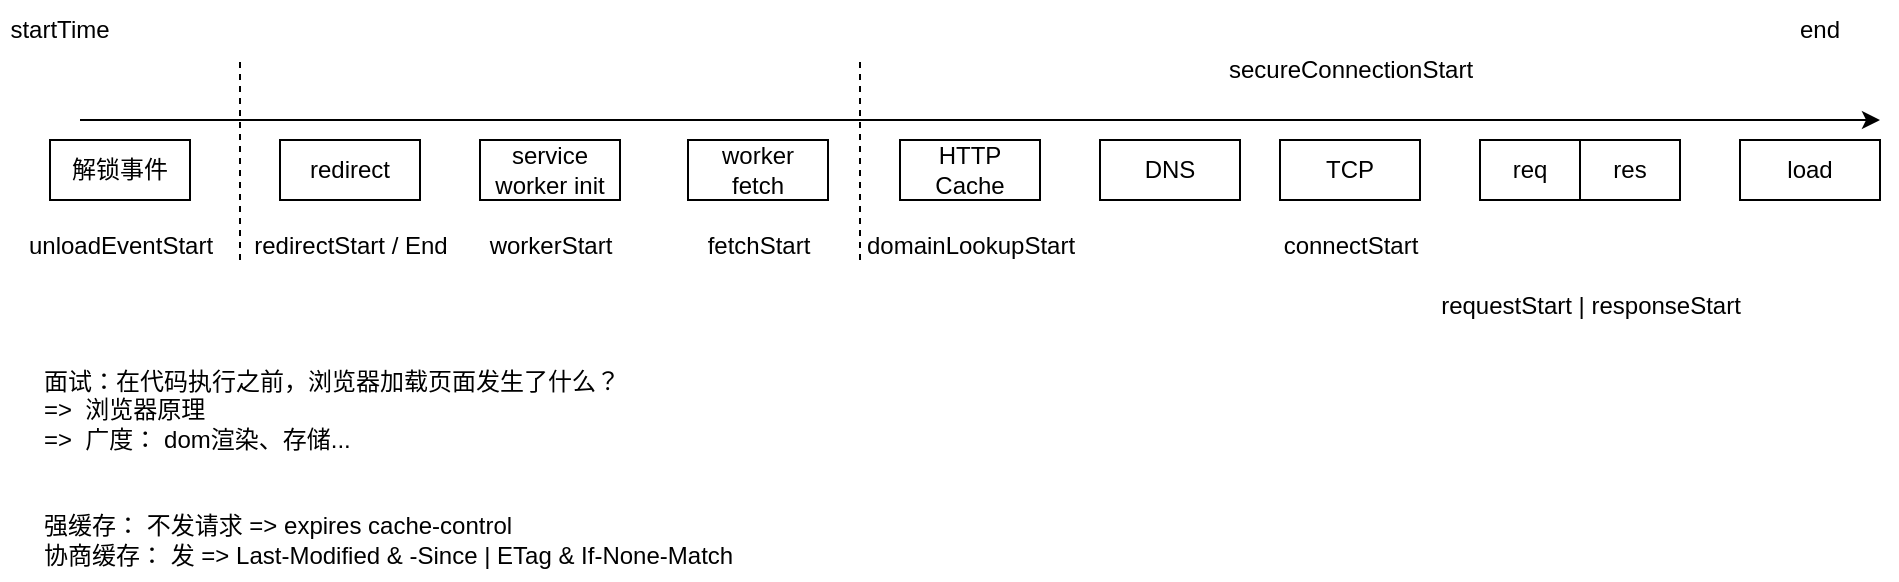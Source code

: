 <mxfile version="23.0.2" type="device">
  <diagram id="E3U_JbDpZvBW0rjK3U0L" name="第 1 页">
    <mxGraphModel dx="892" dy="553" grid="1" gridSize="10" guides="1" tooltips="1" connect="1" arrows="1" fold="1" page="1" pageScale="1" pageWidth="827" pageHeight="1169" math="0" shadow="0">
      <root>
        <mxCell id="0" />
        <mxCell id="1" parent="0" />
        <mxCell id="YWM-vHTjUm31tOIwrAZU-1" value="" style="endArrow=classic;html=1;rounded=0;" edge="1" parent="1">
          <mxGeometry width="50" height="50" relative="1" as="geometry">
            <mxPoint x="40" y="80" as="sourcePoint" />
            <mxPoint x="940" y="80" as="targetPoint" />
          </mxGeometry>
        </mxCell>
        <mxCell id="YWM-vHTjUm31tOIwrAZU-2" value="startTime" style="text;html=1;strokeColor=none;fillColor=none;align=center;verticalAlign=middle;whiteSpace=wrap;rounded=0;" vertex="1" parent="1">
          <mxGeometry y="20" width="60" height="30" as="geometry" />
        </mxCell>
        <mxCell id="YWM-vHTjUm31tOIwrAZU-3" value="end" style="text;html=1;strokeColor=none;fillColor=none;align=center;verticalAlign=middle;whiteSpace=wrap;rounded=0;" vertex="1" parent="1">
          <mxGeometry x="880" y="20" width="60" height="30" as="geometry" />
        </mxCell>
        <mxCell id="YWM-vHTjUm31tOIwrAZU-4" value="解锁事件" style="rounded=0;whiteSpace=wrap;html=1;" vertex="1" parent="1">
          <mxGeometry x="25" y="90" width="70" height="30" as="geometry" />
        </mxCell>
        <mxCell id="YWM-vHTjUm31tOIwrAZU-5" value="unloadEventStart" style="text;html=1;align=center;verticalAlign=middle;resizable=0;points=[];autosize=1;strokeColor=none;fillColor=none;" vertex="1" parent="1">
          <mxGeometry y="128" width="120" height="30" as="geometry" />
        </mxCell>
        <mxCell id="YWM-vHTjUm31tOIwrAZU-6" value="" style="endArrow=none;dashed=1;html=1;rounded=0;" edge="1" parent="1">
          <mxGeometry width="50" height="50" relative="1" as="geometry">
            <mxPoint x="120" y="150" as="sourcePoint" />
            <mxPoint x="120" y="50" as="targetPoint" />
          </mxGeometry>
        </mxCell>
        <mxCell id="YWM-vHTjUm31tOIwrAZU-7" value="redirect" style="rounded=0;whiteSpace=wrap;html=1;" vertex="1" parent="1">
          <mxGeometry x="140" y="90" width="70" height="30" as="geometry" />
        </mxCell>
        <mxCell id="YWM-vHTjUm31tOIwrAZU-8" value="redirectStart / End" style="text;html=1;align=center;verticalAlign=middle;resizable=0;points=[];autosize=1;strokeColor=none;fillColor=none;" vertex="1" parent="1">
          <mxGeometry x="115" y="128" width="120" height="30" as="geometry" />
        </mxCell>
        <mxCell id="YWM-vHTjUm31tOIwrAZU-9" value="service&lt;br&gt;worker init" style="rounded=0;whiteSpace=wrap;html=1;" vertex="1" parent="1">
          <mxGeometry x="240" y="90" width="70" height="30" as="geometry" />
        </mxCell>
        <mxCell id="YWM-vHTjUm31tOIwrAZU-10" value="workerStart" style="text;html=1;align=center;verticalAlign=middle;resizable=0;points=[];autosize=1;strokeColor=none;fillColor=none;" vertex="1" parent="1">
          <mxGeometry x="235" y="128" width="80" height="30" as="geometry" />
        </mxCell>
        <mxCell id="YWM-vHTjUm31tOIwrAZU-11" value="worker&lt;br&gt;fetch" style="rounded=0;whiteSpace=wrap;html=1;" vertex="1" parent="1">
          <mxGeometry x="344" y="90" width="70" height="30" as="geometry" />
        </mxCell>
        <mxCell id="YWM-vHTjUm31tOIwrAZU-12" value="fetchStart" style="text;html=1;align=center;verticalAlign=middle;resizable=0;points=[];autosize=1;strokeColor=none;fillColor=none;" vertex="1" parent="1">
          <mxGeometry x="344" y="128" width="70" height="30" as="geometry" />
        </mxCell>
        <mxCell id="YWM-vHTjUm31tOIwrAZU-15" value="" style="endArrow=none;dashed=1;html=1;rounded=0;" edge="1" parent="1">
          <mxGeometry width="50" height="50" relative="1" as="geometry">
            <mxPoint x="430" y="150" as="sourcePoint" />
            <mxPoint x="430" y="50" as="targetPoint" />
          </mxGeometry>
        </mxCell>
        <mxCell id="YWM-vHTjUm31tOIwrAZU-16" value="HTTP&lt;br&gt;Cache" style="rounded=0;whiteSpace=wrap;html=1;" vertex="1" parent="1">
          <mxGeometry x="450" y="90" width="70" height="30" as="geometry" />
        </mxCell>
        <mxCell id="YWM-vHTjUm31tOIwrAZU-17" value="load" style="rounded=0;whiteSpace=wrap;html=1;" vertex="1" parent="1">
          <mxGeometry x="870" y="90" width="70" height="30" as="geometry" />
        </mxCell>
        <mxCell id="YWM-vHTjUm31tOIwrAZU-18" value="domainLookupStart" style="text;html=1;align=center;verticalAlign=middle;resizable=0;points=[];autosize=1;strokeColor=none;fillColor=none;" vertex="1" parent="1">
          <mxGeometry x="420" y="128" width="130" height="30" as="geometry" />
        </mxCell>
        <mxCell id="YWM-vHTjUm31tOIwrAZU-19" value="DNS" style="rounded=0;whiteSpace=wrap;html=1;" vertex="1" parent="1">
          <mxGeometry x="550" y="90" width="70" height="30" as="geometry" />
        </mxCell>
        <mxCell id="YWM-vHTjUm31tOIwrAZU-20" value="TCP" style="rounded=0;whiteSpace=wrap;html=1;" vertex="1" parent="1">
          <mxGeometry x="640" y="90" width="70" height="30" as="geometry" />
        </mxCell>
        <mxCell id="YWM-vHTjUm31tOIwrAZU-21" value="connectStart" style="text;html=1;align=center;verticalAlign=middle;resizable=0;points=[];autosize=1;strokeColor=none;fillColor=none;" vertex="1" parent="1">
          <mxGeometry x="630" y="128" width="90" height="30" as="geometry" />
        </mxCell>
        <mxCell id="YWM-vHTjUm31tOIwrAZU-22" value="req" style="rounded=0;whiteSpace=wrap;html=1;" vertex="1" parent="1">
          <mxGeometry x="740" y="90" width="50" height="30" as="geometry" />
        </mxCell>
        <mxCell id="YWM-vHTjUm31tOIwrAZU-23" value="res" style="rounded=0;whiteSpace=wrap;html=1;" vertex="1" parent="1">
          <mxGeometry x="790" y="90" width="50" height="30" as="geometry" />
        </mxCell>
        <mxCell id="YWM-vHTjUm31tOIwrAZU-24" value="requestStart | responseStart" style="text;html=1;align=center;verticalAlign=middle;resizable=0;points=[];autosize=1;strokeColor=none;fillColor=none;" vertex="1" parent="1">
          <mxGeometry x="710" y="158" width="170" height="30" as="geometry" />
        </mxCell>
        <mxCell id="YWM-vHTjUm31tOIwrAZU-25" value="面试：在代码执行之前，浏览器加载页面发生了什么？&lt;br&gt;=&amp;gt;&amp;nbsp; 浏览器原理&lt;br&gt;=&amp;gt;&amp;nbsp; 广度： dom渲染、存储..." style="text;html=1;align=left;verticalAlign=middle;resizable=0;points=[];autosize=1;strokeColor=none;fillColor=none;" vertex="1" parent="1">
          <mxGeometry x="20" y="195" width="310" height="60" as="geometry" />
        </mxCell>
        <mxCell id="YWM-vHTjUm31tOIwrAZU-26" value="secureConnectionStart" style="text;html=1;align=center;verticalAlign=middle;resizable=0;points=[];autosize=1;strokeColor=none;fillColor=none;" vertex="1" parent="1">
          <mxGeometry x="600" y="40" width="150" height="30" as="geometry" />
        </mxCell>
        <mxCell id="YWM-vHTjUm31tOIwrAZU-27" value="&lt;div style=&quot;&quot;&gt;&lt;span style=&quot;background-color: initial;&quot;&gt;强缓存： 不发请求 =&amp;gt; expires cache-control&lt;/span&gt;&lt;/div&gt;协商缓存： 发 =&amp;gt; Last-Modified &amp;amp; -Since | ETag &amp;amp; If-None-Match" style="text;html=1;align=left;verticalAlign=middle;resizable=0;points=[];autosize=1;strokeColor=none;fillColor=none;" vertex="1" parent="1">
          <mxGeometry x="20" y="270" width="370" height="40" as="geometry" />
        </mxCell>
      </root>
    </mxGraphModel>
  </diagram>
</mxfile>
